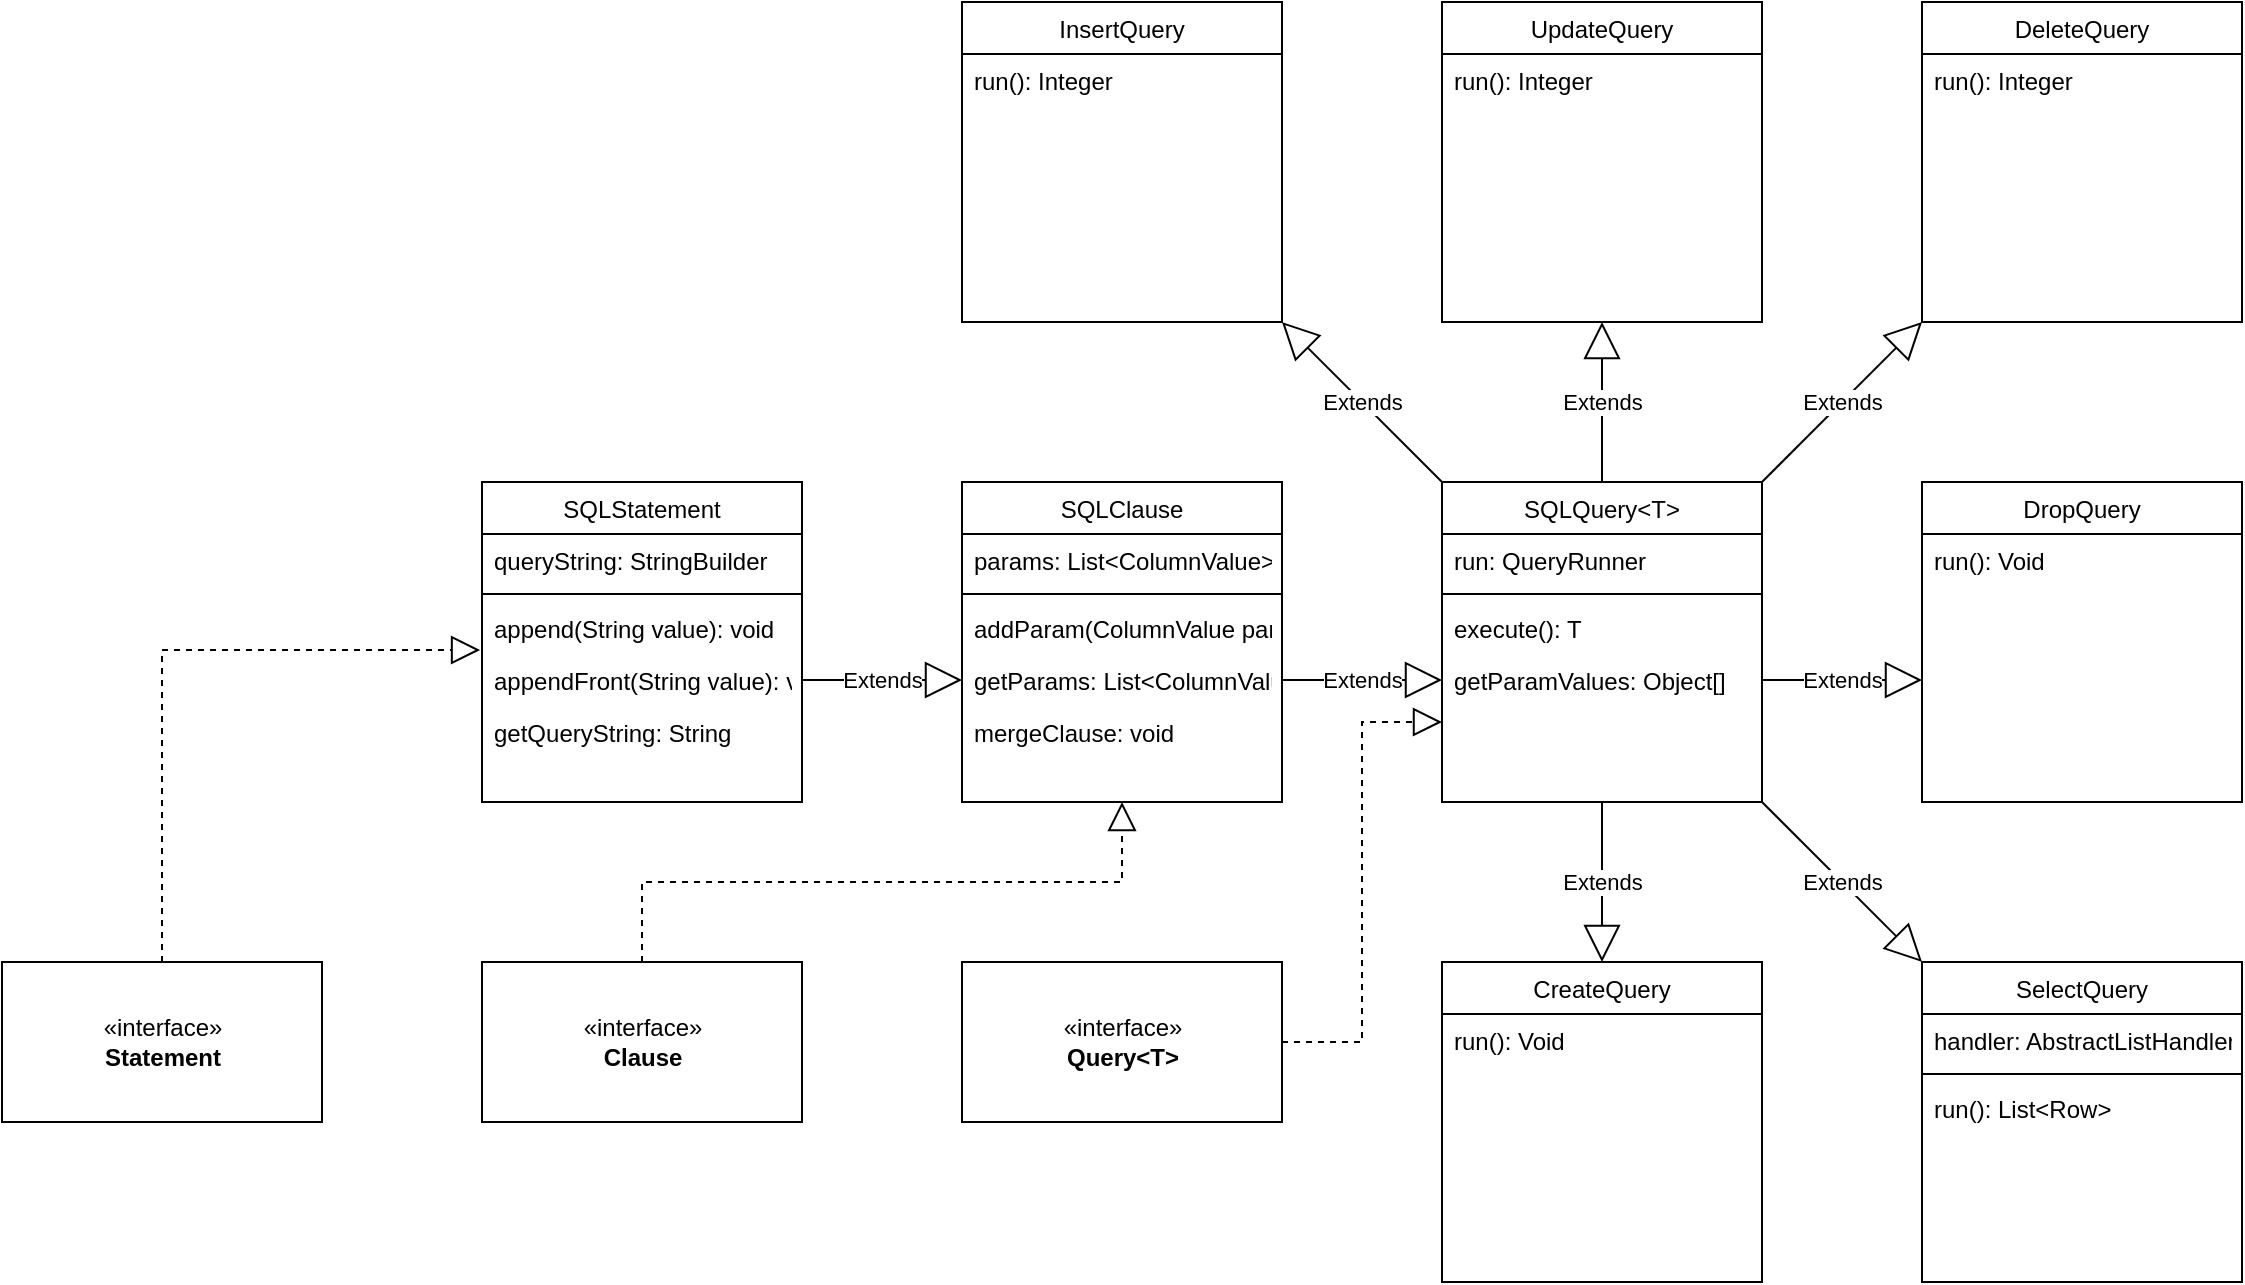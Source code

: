 <mxfile version="14.7.6" type="device" pages="2"><diagram id="C5RBs43oDa-KdzZeNtuy" name="Page-1"><mxGraphModel dx="1853" dy="450" grid="1" gridSize="10" guides="1" tooltips="1" connect="1" arrows="1" fold="1" page="1" pageScale="1" pageWidth="827" pageHeight="1169" math="0" shadow="0"><root><mxCell id="WIyWlLk6GJQsqaUBKTNV-0"/><mxCell id="WIyWlLk6GJQsqaUBKTNV-1" parent="WIyWlLk6GJQsqaUBKTNV-0"/><mxCell id="ouzQ8cs4tHCiYarw45k7-28" value="SQLStatement" style="swimlane;fontStyle=0;align=center;verticalAlign=top;childLayout=stackLayout;horizontal=1;startSize=26;horizontalStack=0;resizeParent=1;resizeLast=0;collapsible=1;marginBottom=0;rounded=0;shadow=0;strokeWidth=1;" parent="WIyWlLk6GJQsqaUBKTNV-1" vertex="1"><mxGeometry x="-520" y="280" width="160" height="160" as="geometry"><mxRectangle x="550" y="140" width="160" height="26" as="alternateBounds"/></mxGeometry></mxCell><mxCell id="ouzQ8cs4tHCiYarw45k7-29" value="queryString: StringBuilder" style="text;align=left;verticalAlign=top;spacingLeft=4;spacingRight=4;overflow=hidden;rotatable=0;points=[[0,0.5],[1,0.5]];portConstraint=eastwest;" parent="ouzQ8cs4tHCiYarw45k7-28" vertex="1"><mxGeometry y="26" width="160" height="26" as="geometry"/></mxCell><mxCell id="ouzQ8cs4tHCiYarw45k7-30" value="" style="line;strokeWidth=1;fillColor=none;align=left;verticalAlign=middle;spacingTop=-1;spacingLeft=3;spacingRight=3;rotatable=0;labelPosition=right;points=[];portConstraint=eastwest;" parent="ouzQ8cs4tHCiYarw45k7-28" vertex="1"><mxGeometry y="52" width="160" height="8" as="geometry"/></mxCell><mxCell id="ouzQ8cs4tHCiYarw45k7-31" value="append(String value): void" style="text;align=left;verticalAlign=top;spacingLeft=4;spacingRight=4;overflow=hidden;rotatable=0;points=[[0,0.5],[1,0.5]];portConstraint=eastwest;" parent="ouzQ8cs4tHCiYarw45k7-28" vertex="1"><mxGeometry y="60" width="160" height="26" as="geometry"/></mxCell><mxCell id="UrJvhQixCXuRGBfSf3v2-18" value="appendFront(String value): void" style="text;align=left;verticalAlign=top;spacingLeft=4;spacingRight=4;overflow=hidden;rotatable=0;points=[[0,0.5],[1,0.5]];portConstraint=eastwest;" vertex="1" parent="ouzQ8cs4tHCiYarw45k7-28"><mxGeometry y="86" width="160" height="26" as="geometry"/></mxCell><mxCell id="PJL86Jl7QM4I_I9QQ4cB-3" value="getQueryString: String" style="text;align=left;verticalAlign=top;spacingLeft=4;spacingRight=4;overflow=hidden;rotatable=0;points=[[0,0.5],[1,0.5]];portConstraint=eastwest;" parent="ouzQ8cs4tHCiYarw45k7-28" vertex="1"><mxGeometry y="112" width="160" height="26" as="geometry"/></mxCell><mxCell id="PJL86Jl7QM4I_I9QQ4cB-6" value="" style="endArrow=block;dashed=1;endFill=0;endSize=12;html=1;rounded=0;edgeStyle=orthogonalEdgeStyle;entryX=-0.006;entryY=0.923;entryDx=0;entryDy=0;exitX=0.5;exitY=0;exitDx=0;exitDy=0;entryPerimeter=0;" parent="WIyWlLk6GJQsqaUBKTNV-1" edge="1" target="ouzQ8cs4tHCiYarw45k7-31" source="UrJvhQixCXuRGBfSf3v2-19"><mxGeometry width="160" relative="1" as="geometry"><mxPoint x="-680" y="600" as="sourcePoint"/><mxPoint x="-630" y="460" as="targetPoint"/></mxGeometry></mxCell><mxCell id="UrJvhQixCXuRGBfSf3v2-0" value="SQLClause" style="swimlane;fontStyle=0;align=center;verticalAlign=top;childLayout=stackLayout;horizontal=1;startSize=26;horizontalStack=0;resizeParent=1;resizeLast=0;collapsible=1;marginBottom=0;rounded=0;shadow=0;strokeWidth=1;" vertex="1" parent="WIyWlLk6GJQsqaUBKTNV-1"><mxGeometry x="-280" y="280" width="160" height="160" as="geometry"><mxRectangle x="550" y="140" width="160" height="26" as="alternateBounds"/></mxGeometry></mxCell><mxCell id="UrJvhQixCXuRGBfSf3v2-2" value="params: List&lt;ColumnValue&gt;" style="text;align=left;verticalAlign=top;spacingLeft=4;spacingRight=4;overflow=hidden;rotatable=0;points=[[0,0.5],[1,0.5]];portConstraint=eastwest;" vertex="1" parent="UrJvhQixCXuRGBfSf3v2-0"><mxGeometry y="26" width="160" height="26" as="geometry"/></mxCell><mxCell id="UrJvhQixCXuRGBfSf3v2-3" value="" style="line;strokeWidth=1;fillColor=none;align=left;verticalAlign=middle;spacingTop=-1;spacingLeft=3;spacingRight=3;rotatable=0;labelPosition=right;points=[];portConstraint=eastwest;" vertex="1" parent="UrJvhQixCXuRGBfSf3v2-0"><mxGeometry y="52" width="160" height="8" as="geometry"/></mxCell><mxCell id="UrJvhQixCXuRGBfSf3v2-5" value="addParam(ColumnValue param): void" style="text;align=left;verticalAlign=top;spacingLeft=4;spacingRight=4;overflow=hidden;rotatable=0;points=[[0,0.5],[1,0.5]];portConstraint=eastwest;" vertex="1" parent="UrJvhQixCXuRGBfSf3v2-0"><mxGeometry y="60" width="160" height="26" as="geometry"/></mxCell><mxCell id="UrJvhQixCXuRGBfSf3v2-6" value="getParams: List&lt;ColumnValue&gt;" style="text;align=left;verticalAlign=top;spacingLeft=4;spacingRight=4;overflow=hidden;rotatable=0;points=[[0,0.5],[1,0.5]];portConstraint=eastwest;" vertex="1" parent="UrJvhQixCXuRGBfSf3v2-0"><mxGeometry y="86" width="160" height="26" as="geometry"/></mxCell><mxCell id="UrJvhQixCXuRGBfSf3v2-7" value="mergeClause: void" style="text;align=left;verticalAlign=top;spacingLeft=4;spacingRight=4;overflow=hidden;rotatable=0;points=[[0,0.5],[1,0.5]];portConstraint=eastwest;" vertex="1" parent="UrJvhQixCXuRGBfSf3v2-0"><mxGeometry y="112" width="160" height="26" as="geometry"/></mxCell><mxCell id="UrJvhQixCXuRGBfSf3v2-9" value="SQLQuery&lt;T&gt;" style="swimlane;fontStyle=0;align=center;verticalAlign=top;childLayout=stackLayout;horizontal=1;startSize=26;horizontalStack=0;resizeParent=1;resizeLast=0;collapsible=1;marginBottom=0;rounded=0;shadow=0;strokeWidth=1;" vertex="1" parent="WIyWlLk6GJQsqaUBKTNV-1"><mxGeometry x="-40" y="280" width="160" height="160" as="geometry"><mxRectangle x="550" y="140" width="160" height="26" as="alternateBounds"/></mxGeometry></mxCell><mxCell id="UrJvhQixCXuRGBfSf3v2-10" value="run: QueryRunner" style="text;align=left;verticalAlign=top;spacingLeft=4;spacingRight=4;overflow=hidden;rotatable=0;points=[[0,0.5],[1,0.5]];portConstraint=eastwest;" vertex="1" parent="UrJvhQixCXuRGBfSf3v2-9"><mxGeometry y="26" width="160" height="26" as="geometry"/></mxCell><mxCell id="UrJvhQixCXuRGBfSf3v2-12" value="" style="line;strokeWidth=1;fillColor=none;align=left;verticalAlign=middle;spacingTop=-1;spacingLeft=3;spacingRight=3;rotatable=0;labelPosition=right;points=[];portConstraint=eastwest;" vertex="1" parent="UrJvhQixCXuRGBfSf3v2-9"><mxGeometry y="52" width="160" height="8" as="geometry"/></mxCell><mxCell id="UrJvhQixCXuRGBfSf3v2-26" value="execute(): T" style="text;align=left;verticalAlign=top;spacingLeft=4;spacingRight=4;overflow=hidden;rotatable=0;points=[[0,0.5],[1,0.5]];portConstraint=eastwest;" vertex="1" parent="UrJvhQixCXuRGBfSf3v2-9"><mxGeometry y="60" width="160" height="26" as="geometry"/></mxCell><mxCell id="UrJvhQixCXuRGBfSf3v2-15" value="getParamValues: Object[]" style="text;align=left;verticalAlign=top;spacingLeft=4;spacingRight=4;overflow=hidden;rotatable=0;points=[[0,0.5],[1,0.5]];portConstraint=eastwest;" vertex="1" parent="UrJvhQixCXuRGBfSf3v2-9"><mxGeometry y="86" width="160" height="26" as="geometry"/></mxCell><mxCell id="UrJvhQixCXuRGBfSf3v2-19" value="«interface»&lt;br&gt;&lt;b&gt;Statement&lt;/b&gt;" style="html=1;" vertex="1" parent="WIyWlLk6GJQsqaUBKTNV-1"><mxGeometry x="-760" y="520" width="160" height="80" as="geometry"/></mxCell><mxCell id="UrJvhQixCXuRGBfSf3v2-20" value="Extends" style="endArrow=block;endSize=16;endFill=0;html=1;exitX=1;exitY=0.5;exitDx=0;exitDy=0;entryX=0;entryY=0.5;entryDx=0;entryDy=0;" edge="1" parent="WIyWlLk6GJQsqaUBKTNV-1" source="UrJvhQixCXuRGBfSf3v2-18" target="UrJvhQixCXuRGBfSf3v2-6"><mxGeometry width="160" relative="1" as="geometry"><mxPoint x="-450" y="560" as="sourcePoint"/><mxPoint x="-550" y="340" as="targetPoint"/></mxGeometry></mxCell><mxCell id="UrJvhQixCXuRGBfSf3v2-21" value="«interface»&lt;br&gt;&lt;b&gt;Clause&lt;/b&gt;" style="html=1;" vertex="1" parent="WIyWlLk6GJQsqaUBKTNV-1"><mxGeometry x="-520" y="520" width="160" height="80" as="geometry"/></mxCell><mxCell id="UrJvhQixCXuRGBfSf3v2-22" value="" style="endArrow=block;dashed=1;endFill=0;endSize=12;html=1;rounded=0;edgeStyle=orthogonalEdgeStyle;entryX=0.5;entryY=1;entryDx=0;entryDy=0;exitX=0.5;exitY=0;exitDx=0;exitDy=0;" edge="1" parent="WIyWlLk6GJQsqaUBKTNV-1" source="UrJvhQixCXuRGBfSf3v2-21" target="UrJvhQixCXuRGBfSf3v2-0"><mxGeometry width="160" relative="1" as="geometry"><mxPoint x="-440" y="600" as="sourcePoint"/><mxPoint x="-670" y="530" as="targetPoint"/></mxGeometry></mxCell><mxCell id="UrJvhQixCXuRGBfSf3v2-23" value="Extends" style="endArrow=block;endSize=16;endFill=0;html=1;entryX=0;entryY=0.5;entryDx=0;entryDy=0;exitX=1;exitY=0.5;exitDx=0;exitDy=0;" edge="1" parent="WIyWlLk6GJQsqaUBKTNV-1" source="UrJvhQixCXuRGBfSf3v2-6" target="UrJvhQixCXuRGBfSf3v2-15"><mxGeometry width="160" relative="1" as="geometry"><mxPoint x="-360" y="379" as="sourcePoint"/><mxPoint x="-280" y="379" as="targetPoint"/></mxGeometry></mxCell><mxCell id="UrJvhQixCXuRGBfSf3v2-24" value="«interface»&lt;br&gt;&lt;b&gt;Query&amp;lt;T&amp;gt;&lt;/b&gt;" style="html=1;" vertex="1" parent="WIyWlLk6GJQsqaUBKTNV-1"><mxGeometry x="-280" y="520" width="160" height="80" as="geometry"/></mxCell><mxCell id="UrJvhQixCXuRGBfSf3v2-25" value="" style="endArrow=block;dashed=1;endFill=0;endSize=12;html=1;rounded=0;edgeStyle=orthogonalEdgeStyle;entryX=0;entryY=0.75;entryDx=0;entryDy=0;" edge="1" parent="WIyWlLk6GJQsqaUBKTNV-1" source="UrJvhQixCXuRGBfSf3v2-24" target="UrJvhQixCXuRGBfSf3v2-9"><mxGeometry width="160" relative="1" as="geometry"><mxPoint x="-190" y="610" as="sourcePoint"/><mxPoint x="110" y="730" as="targetPoint"/></mxGeometry></mxCell><mxCell id="UrJvhQixCXuRGBfSf3v2-27" value="SelectQuery" style="swimlane;fontStyle=0;align=center;verticalAlign=top;childLayout=stackLayout;horizontal=1;startSize=26;horizontalStack=0;resizeParent=1;resizeLast=0;collapsible=1;marginBottom=0;rounded=0;shadow=0;strokeWidth=1;" vertex="1" parent="WIyWlLk6GJQsqaUBKTNV-1"><mxGeometry x="200" y="520" width="160" height="160" as="geometry"><mxRectangle x="550" y="140" width="160" height="26" as="alternateBounds"/></mxGeometry></mxCell><mxCell id="UrJvhQixCXuRGBfSf3v2-28" value="handler: AbstractListHandler&lt;Row&gt;" style="text;align=left;verticalAlign=top;spacingLeft=4;spacingRight=4;overflow=hidden;rotatable=0;points=[[0,0.5],[1,0.5]];portConstraint=eastwest;" vertex="1" parent="UrJvhQixCXuRGBfSf3v2-27"><mxGeometry y="26" width="160" height="26" as="geometry"/></mxCell><mxCell id="UrJvhQixCXuRGBfSf3v2-29" value="" style="line;strokeWidth=1;fillColor=none;align=left;verticalAlign=middle;spacingTop=-1;spacingLeft=3;spacingRight=3;rotatable=0;labelPosition=right;points=[];portConstraint=eastwest;" vertex="1" parent="UrJvhQixCXuRGBfSf3v2-27"><mxGeometry y="52" width="160" height="8" as="geometry"/></mxCell><mxCell id="UrJvhQixCXuRGBfSf3v2-30" value="run(): List&lt;Row&gt;" style="text;align=left;verticalAlign=top;spacingLeft=4;spacingRight=4;overflow=hidden;rotatable=0;points=[[0,0.5],[1,0.5]];portConstraint=eastwest;" vertex="1" parent="UrJvhQixCXuRGBfSf3v2-27"><mxGeometry y="60" width="160" height="26" as="geometry"/></mxCell><mxCell id="UrJvhQixCXuRGBfSf3v2-32" value="Extends" style="endArrow=block;endSize=16;endFill=0;html=1;entryX=0;entryY=0;entryDx=0;entryDy=0;exitX=1;exitY=1;exitDx=0;exitDy=0;" edge="1" parent="WIyWlLk6GJQsqaUBKTNV-1" source="UrJvhQixCXuRGBfSf3v2-9" target="UrJvhQixCXuRGBfSf3v2-27"><mxGeometry width="160" relative="1" as="geometry"><mxPoint x="120" y="380" as="sourcePoint"/><mxPoint x="200" y="380" as="targetPoint"/></mxGeometry></mxCell><mxCell id="UrJvhQixCXuRGBfSf3v2-33" value="UpdateQuery" style="swimlane;fontStyle=0;align=center;verticalAlign=top;childLayout=stackLayout;horizontal=1;startSize=26;horizontalStack=0;resizeParent=1;resizeLast=0;collapsible=1;marginBottom=0;rounded=0;shadow=0;strokeWidth=1;" vertex="1" parent="WIyWlLk6GJQsqaUBKTNV-1"><mxGeometry x="-40" y="40" width="160" height="160" as="geometry"><mxRectangle x="550" y="140" width="160" height="26" as="alternateBounds"/></mxGeometry></mxCell><mxCell id="UrJvhQixCXuRGBfSf3v2-36" value="run(): Integer" style="text;align=left;verticalAlign=top;spacingLeft=4;spacingRight=4;overflow=hidden;rotatable=0;points=[[0,0.5],[1,0.5]];portConstraint=eastwest;" vertex="1" parent="UrJvhQixCXuRGBfSf3v2-33"><mxGeometry y="26" width="160" height="26" as="geometry"/></mxCell><mxCell id="UrJvhQixCXuRGBfSf3v2-37" value="InsertQuery" style="swimlane;fontStyle=0;align=center;verticalAlign=top;childLayout=stackLayout;horizontal=1;startSize=26;horizontalStack=0;resizeParent=1;resizeLast=0;collapsible=1;marginBottom=0;rounded=0;shadow=0;strokeWidth=1;" vertex="1" parent="WIyWlLk6GJQsqaUBKTNV-1"><mxGeometry x="-280" y="40" width="160" height="160" as="geometry"><mxRectangle x="550" y="140" width="160" height="26" as="alternateBounds"/></mxGeometry></mxCell><mxCell id="UrJvhQixCXuRGBfSf3v2-38" value="run(): Integer" style="text;align=left;verticalAlign=top;spacingLeft=4;spacingRight=4;overflow=hidden;rotatable=0;points=[[0,0.5],[1,0.5]];portConstraint=eastwest;" vertex="1" parent="UrJvhQixCXuRGBfSf3v2-37"><mxGeometry y="26" width="160" height="26" as="geometry"/></mxCell><mxCell id="UrJvhQixCXuRGBfSf3v2-39" value="DeleteQuery" style="swimlane;fontStyle=0;align=center;verticalAlign=top;childLayout=stackLayout;horizontal=1;startSize=26;horizontalStack=0;resizeParent=1;resizeLast=0;collapsible=1;marginBottom=0;rounded=0;shadow=0;strokeWidth=1;" vertex="1" parent="WIyWlLk6GJQsqaUBKTNV-1"><mxGeometry x="200" y="40" width="160" height="160" as="geometry"><mxRectangle x="550" y="140" width="160" height="26" as="alternateBounds"/></mxGeometry></mxCell><mxCell id="UrJvhQixCXuRGBfSf3v2-40" value="run(): Integer" style="text;align=left;verticalAlign=top;spacingLeft=4;spacingRight=4;overflow=hidden;rotatable=0;points=[[0,0.5],[1,0.5]];portConstraint=eastwest;" vertex="1" parent="UrJvhQixCXuRGBfSf3v2-39"><mxGeometry y="26" width="160" height="26" as="geometry"/></mxCell><mxCell id="UrJvhQixCXuRGBfSf3v2-41" value="DropQuery" style="swimlane;fontStyle=0;align=center;verticalAlign=top;childLayout=stackLayout;horizontal=1;startSize=26;horizontalStack=0;resizeParent=1;resizeLast=0;collapsible=1;marginBottom=0;rounded=0;shadow=0;strokeWidth=1;" vertex="1" parent="WIyWlLk6GJQsqaUBKTNV-1"><mxGeometry x="200" y="280" width="160" height="160" as="geometry"><mxRectangle x="550" y="140" width="160" height="26" as="alternateBounds"/></mxGeometry></mxCell><mxCell id="UrJvhQixCXuRGBfSf3v2-42" value="run(): Void" style="text;align=left;verticalAlign=top;spacingLeft=4;spacingRight=4;overflow=hidden;rotatable=0;points=[[0,0.5],[1,0.5]];portConstraint=eastwest;" vertex="1" parent="UrJvhQixCXuRGBfSf3v2-41"><mxGeometry y="26" width="160" height="26" as="geometry"/></mxCell><mxCell id="UrJvhQixCXuRGBfSf3v2-43" value="CreateQuery" style="swimlane;fontStyle=0;align=center;verticalAlign=top;childLayout=stackLayout;horizontal=1;startSize=26;horizontalStack=0;resizeParent=1;resizeLast=0;collapsible=1;marginBottom=0;rounded=0;shadow=0;strokeWidth=1;" vertex="1" parent="WIyWlLk6GJQsqaUBKTNV-1"><mxGeometry x="-40" y="520" width="160" height="160" as="geometry"><mxRectangle x="550" y="140" width="160" height="26" as="alternateBounds"/></mxGeometry></mxCell><mxCell id="UrJvhQixCXuRGBfSf3v2-44" value="run(): Void" style="text;align=left;verticalAlign=top;spacingLeft=4;spacingRight=4;overflow=hidden;rotatable=0;points=[[0,0.5],[1,0.5]];portConstraint=eastwest;" vertex="1" parent="UrJvhQixCXuRGBfSf3v2-43"><mxGeometry y="26" width="160" height="26" as="geometry"/></mxCell><mxCell id="UrJvhQixCXuRGBfSf3v2-45" value="Extends" style="endArrow=block;endSize=16;endFill=0;html=1;exitX=1;exitY=0.5;exitDx=0;exitDy=0;" edge="1" parent="WIyWlLk6GJQsqaUBKTNV-1" source="UrJvhQixCXuRGBfSf3v2-15"><mxGeometry width="160" relative="1" as="geometry"><mxPoint x="130" y="450" as="sourcePoint"/><mxPoint x="200" y="379" as="targetPoint"/></mxGeometry></mxCell><mxCell id="UrJvhQixCXuRGBfSf3v2-46" value="Extends" style="endArrow=block;endSize=16;endFill=0;html=1;exitX=1;exitY=0;exitDx=0;exitDy=0;entryX=0;entryY=1;entryDx=0;entryDy=0;" edge="1" parent="WIyWlLk6GJQsqaUBKTNV-1" source="UrJvhQixCXuRGBfSf3v2-9" target="UrJvhQixCXuRGBfSf3v2-39"><mxGeometry width="160" relative="1" as="geometry"><mxPoint x="129.04" y="382.994" as="sourcePoint"/><mxPoint x="210" y="383" as="targetPoint"/></mxGeometry></mxCell><mxCell id="UrJvhQixCXuRGBfSf3v2-47" value="Extends" style="endArrow=block;endSize=16;endFill=0;html=1;exitX=0.5;exitY=0;exitDx=0;exitDy=0;entryX=0.5;entryY=1;entryDx=0;entryDy=0;" edge="1" parent="WIyWlLk6GJQsqaUBKTNV-1" source="UrJvhQixCXuRGBfSf3v2-9" target="UrJvhQixCXuRGBfSf3v2-33"><mxGeometry width="160" relative="1" as="geometry"><mxPoint x="139.04" y="392.994" as="sourcePoint"/><mxPoint x="220" y="393" as="targetPoint"/></mxGeometry></mxCell><mxCell id="UrJvhQixCXuRGBfSf3v2-48" value="Extends" style="endArrow=block;endSize=16;endFill=0;html=1;exitX=0;exitY=0;exitDx=0;exitDy=0;" edge="1" parent="WIyWlLk6GJQsqaUBKTNV-1" source="UrJvhQixCXuRGBfSf3v2-9"><mxGeometry width="160" relative="1" as="geometry"><mxPoint x="149.04" y="402.994" as="sourcePoint"/><mxPoint x="-120" y="200" as="targetPoint"/></mxGeometry></mxCell><mxCell id="UrJvhQixCXuRGBfSf3v2-49" value="Extends" style="endArrow=block;endSize=16;endFill=0;html=1;exitX=0.5;exitY=1;exitDx=0;exitDy=0;entryX=0.5;entryY=0;entryDx=0;entryDy=0;" edge="1" parent="WIyWlLk6GJQsqaUBKTNV-1" source="UrJvhQixCXuRGBfSf3v2-9" target="UrJvhQixCXuRGBfSf3v2-43"><mxGeometry width="160" relative="1" as="geometry"><mxPoint x="159.04" y="412.994" as="sourcePoint"/><mxPoint x="240" y="413" as="targetPoint"/></mxGeometry></mxCell></root></mxGraphModel></diagram><diagram id="Ow9V6Ym54veHrPqEXKy3" name="Page-2"><mxGraphModel dx="1026" dy="450" grid="1" gridSize="10" guides="1" tooltips="1" connect="1" arrows="1" fold="1" page="1" pageScale="1" pageWidth="850" pageHeight="1100" math="0" shadow="0"><root><mxCell id="m3Wl_wwwOwhI21_RcPmA-0"/><mxCell id="m3Wl_wwwOwhI21_RcPmA-1" parent="m3Wl_wwwOwhI21_RcPmA-0"/></root></mxGraphModel></diagram></mxfile>